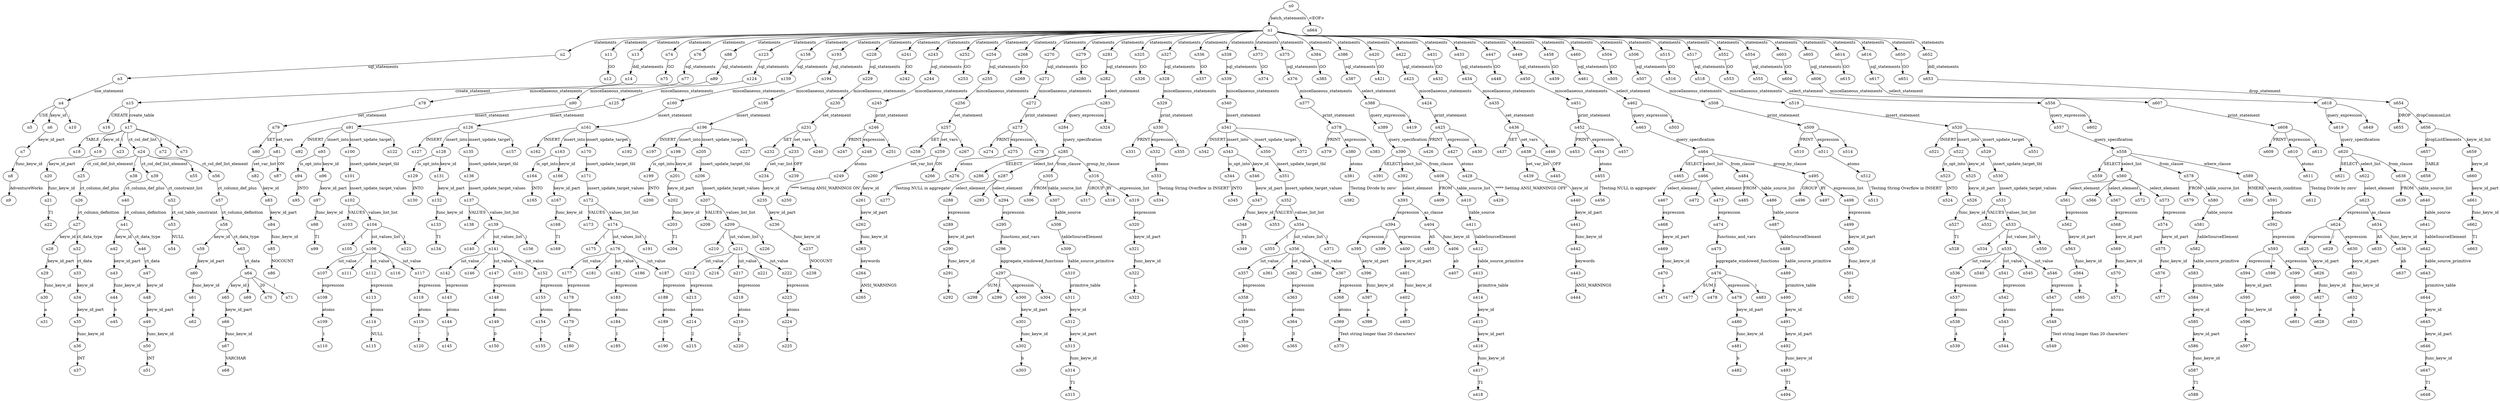 digraph ParseTree {
  n0 -> n1 [label="batch_statements"];
  n1 -> n2 [label="statements"];
  n2 -> n3 [label="sql_statements"];
  n3 -> n4 [label="use_statement"];
  n4 -> n5 [label="USE"];
  n4 -> n6 [label="keyw_id"];
  n6 -> n7 [label="keyw_id_part"];
  n7 -> n8 [label="func_keyw_id"];
  n8 -> n9 [label="AdventureWorks"];
  n4 -> n10 [label=";"];
  n1 -> n11 [label="statements"];
  n11 -> n12 [label="GO"];
  n1 -> n13 [label="statements"];
  n13 -> n14 [label="ddl_statements"];
  n14 -> n15 [label="create_statement"];
  n15 -> n16 [label="CREATE"];
  n15 -> n17 [label="create_table"];
  n17 -> n18 [label="TABLE"];
  n17 -> n19 [label="keyw_id"];
  n19 -> n20 [label="keyw_id_part"];
  n20 -> n21 [label="func_keyw_id"];
  n21 -> n22 [label="T1"];
  n17 -> n23 [label="("];
  n17 -> n24 [label="ct_col_def_list"];
  n24 -> n25 [label="ct_col_def_list_element"];
  n25 -> n26 [label="ct_column_def_plus"];
  n26 -> n27 [label="ct_column_definition"];
  n27 -> n28 [label="keyw_id"];
  n28 -> n29 [label="keyw_id_part"];
  n29 -> n30 [label="func_keyw_id"];
  n30 -> n31 [label="a"];
  n27 -> n32 [label="ct_data_type"];
  n32 -> n33 [label="ct_data"];
  n33 -> n34 [label="keyw_id"];
  n34 -> n35 [label="keyw_id_part"];
  n35 -> n36 [label="func_keyw_id"];
  n36 -> n37 [label="INT"];
  n24 -> n38 [label=","];
  n24 -> n39 [label="ct_col_def_list_element"];
  n39 -> n40 [label="ct_column_def_plus"];
  n40 -> n41 [label="ct_column_definition"];
  n41 -> n42 [label="keyw_id"];
  n42 -> n43 [label="keyw_id_part"];
  n43 -> n44 [label="func_keyw_id"];
  n44 -> n45 [label="b"];
  n41 -> n46 [label="ct_data_type"];
  n46 -> n47 [label="ct_data"];
  n47 -> n48 [label="keyw_id"];
  n48 -> n49 [label="keyw_id_part"];
  n49 -> n50 [label="func_keyw_id"];
  n50 -> n51 [label="INT"];
  n39 -> n52 [label="ct_constraint_list"];
  n52 -> n53 [label="ct_col_table_constraint"];
  n53 -> n54 [label="NULL"];
  n24 -> n55 [label=","];
  n24 -> n56 [label="ct_col_def_list_element"];
  n56 -> n57 [label="ct_column_def_plus"];
  n57 -> n58 [label="ct_column_definition"];
  n58 -> n59 [label="keyw_id"];
  n59 -> n60 [label="keyw_id_part"];
  n60 -> n61 [label="func_keyw_id"];
  n61 -> n62 [label="c"];
  n58 -> n63 [label="ct_data_type"];
  n63 -> n64 [label="ct_data"];
  n64 -> n65 [label="keyw_id"];
  n65 -> n66 [label="keyw_id_part"];
  n66 -> n67 [label="func_keyw_id"];
  n67 -> n68 [label="VARCHAR"];
  n64 -> n69 [label="("];
  n64 -> n70 [label="20"];
  n64 -> n71 [label=")"];
  n17 -> n72 [label=")"];
  n17 -> n73 [label=";"];
  n1 -> n74 [label="statements"];
  n74 -> n75 [label="GO"];
  n1 -> n76 [label="statements"];
  n76 -> n77 [label="sql_statements"];
  n77 -> n78 [label="miscellaneous_statements"];
  n78 -> n79 [label="set_statement"];
  n79 -> n80 [label="SET"];
  n79 -> n81 [label="set_vars"];
  n81 -> n82 [label="set_var_list"];
  n82 -> n83 [label="keyw_id"];
  n83 -> n84 [label="keyw_id_part"];
  n84 -> n85 [label="func_keyw_id"];
  n85 -> n86 [label="NOCOUNT"];
  n81 -> n87 [label="ON"];
  n1 -> n88 [label="statements"];
  n88 -> n89 [label="sql_statements"];
  n89 -> n90 [label="miscellaneous_statements"];
  n90 -> n91 [label="insert_statement"];
  n91 -> n92 [label="INSERT"];
  n91 -> n93 [label="insert_into"];
  n93 -> n94 [label="is_opt_into"];
  n94 -> n95 [label="INTO"];
  n93 -> n96 [label="keyw_id"];
  n96 -> n97 [label="keyw_id_part"];
  n97 -> n98 [label="func_keyw_id"];
  n98 -> n99 [label="T1"];
  n91 -> n100 [label="insert_update_target"];
  n100 -> n101 [label="insert_update_target_tbl"];
  n101 -> n102 [label="insert_update_target_values"];
  n102 -> n103 [label="VALUES"];
  n102 -> n104 [label="values_list_list"];
  n104 -> n105 [label="("];
  n104 -> n106 [label="iut_values_list"];
  n106 -> n107 [label="iut_value"];
  n107 -> n108 [label="expression"];
  n108 -> n109 [label="atoms"];
  n109 -> n110 [label="1"];
  n106 -> n111 [label=","];
  n106 -> n112 [label="iut_value"];
  n112 -> n113 [label="expression"];
  n113 -> n114 [label="atoms"];
  n114 -> n115 [label="NULL"];
  n106 -> n116 [label=","];
  n106 -> n117 [label="iut_value"];
  n117 -> n118 [label="expression"];
  n118 -> n119 [label="atoms"];
  n119 -> n120 [label="''"];
  n104 -> n121 [label=")"];
  n91 -> n122 [label=";"];
  n1 -> n123 [label="statements"];
  n123 -> n124 [label="sql_statements"];
  n124 -> n125 [label="miscellaneous_statements"];
  n125 -> n126 [label="insert_statement"];
  n126 -> n127 [label="INSERT"];
  n126 -> n128 [label="insert_into"];
  n128 -> n129 [label="is_opt_into"];
  n129 -> n130 [label="INTO"];
  n128 -> n131 [label="keyw_id"];
  n131 -> n132 [label="keyw_id_part"];
  n132 -> n133 [label="func_keyw_id"];
  n133 -> n134 [label="T1"];
  n126 -> n135 [label="insert_update_target"];
  n135 -> n136 [label="insert_update_target_tbl"];
  n136 -> n137 [label="insert_update_target_values"];
  n137 -> n138 [label="VALUES"];
  n137 -> n139 [label="values_list_list"];
  n139 -> n140 [label="("];
  n139 -> n141 [label="iut_values_list"];
  n141 -> n142 [label="iut_value"];
  n142 -> n143 [label="expression"];
  n143 -> n144 [label="atoms"];
  n144 -> n145 [label="1"];
  n141 -> n146 [label=","];
  n141 -> n147 [label="iut_value"];
  n147 -> n148 [label="expression"];
  n148 -> n149 [label="atoms"];
  n149 -> n150 [label="0"];
  n141 -> n151 [label=","];
  n141 -> n152 [label="iut_value"];
  n152 -> n153 [label="expression"];
  n153 -> n154 [label="atoms"];
  n154 -> n155 [label="''"];
  n139 -> n156 [label=")"];
  n126 -> n157 [label=";"];
  n1 -> n158 [label="statements"];
  n158 -> n159 [label="sql_statements"];
  n159 -> n160 [label="miscellaneous_statements"];
  n160 -> n161 [label="insert_statement"];
  n161 -> n162 [label="INSERT"];
  n161 -> n163 [label="insert_into"];
  n163 -> n164 [label="is_opt_into"];
  n164 -> n165 [label="INTO"];
  n163 -> n166 [label="keyw_id"];
  n166 -> n167 [label="keyw_id_part"];
  n167 -> n168 [label="func_keyw_id"];
  n168 -> n169 [label="T1"];
  n161 -> n170 [label="insert_update_target"];
  n170 -> n171 [label="insert_update_target_tbl"];
  n171 -> n172 [label="insert_update_target_values"];
  n172 -> n173 [label="VALUES"];
  n172 -> n174 [label="values_list_list"];
  n174 -> n175 [label="("];
  n174 -> n176 [label="iut_values_list"];
  n176 -> n177 [label="iut_value"];
  n177 -> n178 [label="expression"];
  n178 -> n179 [label="atoms"];
  n179 -> n180 [label="2"];
  n176 -> n181 [label=","];
  n176 -> n182 [label="iut_value"];
  n182 -> n183 [label="expression"];
  n183 -> n184 [label="atoms"];
  n184 -> n185 [label="1"];
  n176 -> n186 [label=","];
  n176 -> n187 [label="iut_value"];
  n187 -> n188 [label="expression"];
  n188 -> n189 [label="atoms"];
  n189 -> n190 [label="''"];
  n174 -> n191 [label=")"];
  n161 -> n192 [label=";"];
  n1 -> n193 [label="statements"];
  n193 -> n194 [label="sql_statements"];
  n194 -> n195 [label="miscellaneous_statements"];
  n195 -> n196 [label="insert_statement"];
  n196 -> n197 [label="INSERT"];
  n196 -> n198 [label="insert_into"];
  n198 -> n199 [label="is_opt_into"];
  n199 -> n200 [label="INTO"];
  n198 -> n201 [label="keyw_id"];
  n201 -> n202 [label="keyw_id_part"];
  n202 -> n203 [label="func_keyw_id"];
  n203 -> n204 [label="T1"];
  n196 -> n205 [label="insert_update_target"];
  n205 -> n206 [label="insert_update_target_tbl"];
  n206 -> n207 [label="insert_update_target_values"];
  n207 -> n208 [label="VALUES"];
  n207 -> n209 [label="values_list_list"];
  n209 -> n210 [label="("];
  n209 -> n211 [label="iut_values_list"];
  n211 -> n212 [label="iut_value"];
  n212 -> n213 [label="expression"];
  n213 -> n214 [label="atoms"];
  n214 -> n215 [label="2"];
  n211 -> n216 [label=","];
  n211 -> n217 [label="iut_value"];
  n217 -> n218 [label="expression"];
  n218 -> n219 [label="atoms"];
  n219 -> n220 [label="2"];
  n211 -> n221 [label=","];
  n211 -> n222 [label="iut_value"];
  n222 -> n223 [label="expression"];
  n223 -> n224 [label="atoms"];
  n224 -> n225 [label="''"];
  n209 -> n226 [label=")"];
  n196 -> n227 [label=";"];
  n1 -> n228 [label="statements"];
  n228 -> n229 [label="sql_statements"];
  n229 -> n230 [label="miscellaneous_statements"];
  n230 -> n231 [label="set_statement"];
  n231 -> n232 [label="SET"];
  n231 -> n233 [label="set_vars"];
  n233 -> n234 [label="set_var_list"];
  n234 -> n235 [label="keyw_id"];
  n235 -> n236 [label="keyw_id_part"];
  n236 -> n237 [label="func_keyw_id"];
  n237 -> n238 [label="NOCOUNT"];
  n233 -> n239 [label="OFF"];
  n231 -> n240 [label=";"];
  n1 -> n241 [label="statements"];
  n241 -> n242 [label="GO"];
  n1 -> n243 [label="statements"];
  n243 -> n244 [label="sql_statements"];
  n244 -> n245 [label="miscellaneous_statements"];
  n245 -> n246 [label="print_statement"];
  n246 -> n247 [label="PRINT"];
  n246 -> n248 [label="expression"];
  n248 -> n249 [label="atoms"];
  n249 -> n250 [label="'**** Setting ANSI_WARNINGS ON'"];
  n246 -> n251 [label=";"];
  n1 -> n252 [label="statements"];
  n252 -> n253 [label="GO"];
  n1 -> n254 [label="statements"];
  n254 -> n255 [label="sql_statements"];
  n255 -> n256 [label="miscellaneous_statements"];
  n256 -> n257 [label="set_statement"];
  n257 -> n258 [label="SET"];
  n257 -> n259 [label="set_vars"];
  n259 -> n260 [label="set_var_list"];
  n260 -> n261 [label="keyw_id"];
  n261 -> n262 [label="keyw_id_part"];
  n262 -> n263 [label="func_keyw_id"];
  n263 -> n264 [label="keywords"];
  n264 -> n265 [label="ANSI_WARNINGS"];
  n259 -> n266 [label="ON"];
  n257 -> n267 [label=";"];
  n1 -> n268 [label="statements"];
  n268 -> n269 [label="GO"];
  n1 -> n270 [label="statements"];
  n270 -> n271 [label="sql_statements"];
  n271 -> n272 [label="miscellaneous_statements"];
  n272 -> n273 [label="print_statement"];
  n273 -> n274 [label="PRINT"];
  n273 -> n275 [label="expression"];
  n275 -> n276 [label="atoms"];
  n276 -> n277 [label="'Testing NULL in aggregate'"];
  n273 -> n278 [label=";"];
  n1 -> n279 [label="statements"];
  n279 -> n280 [label="GO"];
  n1 -> n281 [label="statements"];
  n281 -> n282 [label="sql_statements"];
  n282 -> n283 [label="select_statement"];
  n283 -> n284 [label="query_expression"];
  n284 -> n285 [label="query_specification"];
  n285 -> n286 [label="SELECT"];
  n285 -> n287 [label="select_list"];
  n287 -> n288 [label="select_element"];
  n288 -> n289 [label="expression"];
  n289 -> n290 [label="keyw_id_part"];
  n290 -> n291 [label="func_keyw_id"];
  n291 -> n292 [label="a"];
  n287 -> n293 [label=","];
  n287 -> n294 [label="select_element"];
  n294 -> n295 [label="expression"];
  n295 -> n296 [label="functions_and_vars"];
  n296 -> n297 [label="aggregate_windowed_functions"];
  n297 -> n298 [label="SUM"];
  n297 -> n299 [label="("];
  n297 -> n300 [label="expression"];
  n300 -> n301 [label="keyw_id_part"];
  n301 -> n302 [label="func_keyw_id"];
  n302 -> n303 [label="b"];
  n297 -> n304 [label=")"];
  n285 -> n305 [label="from_clause"];
  n305 -> n306 [label="FROM"];
  n305 -> n307 [label="table_source_list"];
  n307 -> n308 [label="table_source"];
  n308 -> n309 [label="tableSourceElement"];
  n309 -> n310 [label="table_source_primitive"];
  n310 -> n311 [label="primitive_table"];
  n311 -> n312 [label="keyw_id"];
  n312 -> n313 [label="keyw_id_part"];
  n313 -> n314 [label="func_keyw_id"];
  n314 -> n315 [label="T1"];
  n285 -> n316 [label="group_by_clause"];
  n316 -> n317 [label="GROUP"];
  n316 -> n318 [label="BY"];
  n316 -> n319 [label="expression_list"];
  n319 -> n320 [label="expression"];
  n320 -> n321 [label="keyw_id_part"];
  n321 -> n322 [label="func_keyw_id"];
  n322 -> n323 [label="a"];
  n283 -> n324 [label=";"];
  n1 -> n325 [label="statements"];
  n325 -> n326 [label="GO"];
  n1 -> n327 [label="statements"];
  n327 -> n328 [label="sql_statements"];
  n328 -> n329 [label="miscellaneous_statements"];
  n329 -> n330 [label="print_statement"];
  n330 -> n331 [label="PRINT"];
  n330 -> n332 [label="expression"];
  n332 -> n333 [label="atoms"];
  n333 -> n334 [label="'Testing String Overflow in INSERT'"];
  n330 -> n335 [label=";"];
  n1 -> n336 [label="statements"];
  n336 -> n337 [label="GO"];
  n1 -> n338 [label="statements"];
  n338 -> n339 [label="sql_statements"];
  n339 -> n340 [label="miscellaneous_statements"];
  n340 -> n341 [label="insert_statement"];
  n341 -> n342 [label="INSERT"];
  n341 -> n343 [label="insert_into"];
  n343 -> n344 [label="is_opt_into"];
  n344 -> n345 [label="INTO"];
  n343 -> n346 [label="keyw_id"];
  n346 -> n347 [label="keyw_id_part"];
  n347 -> n348 [label="func_keyw_id"];
  n348 -> n349 [label="T1"];
  n341 -> n350 [label="insert_update_target"];
  n350 -> n351 [label="insert_update_target_tbl"];
  n351 -> n352 [label="insert_update_target_values"];
  n352 -> n353 [label="VALUES"];
  n352 -> n354 [label="values_list_list"];
  n354 -> n355 [label="("];
  n354 -> n356 [label="iut_values_list"];
  n356 -> n357 [label="iut_value"];
  n357 -> n358 [label="expression"];
  n358 -> n359 [label="atoms"];
  n359 -> n360 [label="3"];
  n356 -> n361 [label=","];
  n356 -> n362 [label="iut_value"];
  n362 -> n363 [label="expression"];
  n363 -> n364 [label="atoms"];
  n364 -> n365 [label="3"];
  n356 -> n366 [label=","];
  n356 -> n367 [label="iut_value"];
  n367 -> n368 [label="expression"];
  n368 -> n369 [label="atoms"];
  n369 -> n370 [label="'Text string longer than 20 characters'"];
  n354 -> n371 [label=")"];
  n341 -> n372 [label=";"];
  n1 -> n373 [label="statements"];
  n373 -> n374 [label="GO"];
  n1 -> n375 [label="statements"];
  n375 -> n376 [label="sql_statements"];
  n376 -> n377 [label="miscellaneous_statements"];
  n377 -> n378 [label="print_statement"];
  n378 -> n379 [label="PRINT"];
  n378 -> n380 [label="expression"];
  n380 -> n381 [label="atoms"];
  n381 -> n382 [label="'Testing Divide by zero'"];
  n378 -> n383 [label=";"];
  n1 -> n384 [label="statements"];
  n384 -> n385 [label="GO"];
  n1 -> n386 [label="statements"];
  n386 -> n387 [label="sql_statements"];
  n387 -> n388 [label="select_statement"];
  n388 -> n389 [label="query_expression"];
  n389 -> n390 [label="query_specification"];
  n390 -> n391 [label="SELECT"];
  n390 -> n392 [label="select_list"];
  n392 -> n393 [label="select_element"];
  n393 -> n394 [label="expression"];
  n394 -> n395 [label="expression"];
  n395 -> n396 [label="keyw_id_part"];
  n396 -> n397 [label="func_keyw_id"];
  n397 -> n398 [label="a"];
  n394 -> n399 [label="/"];
  n394 -> n400 [label="expression"];
  n400 -> n401 [label="keyw_id_part"];
  n401 -> n402 [label="func_keyw_id"];
  n402 -> n403 [label="b"];
  n393 -> n404 [label="as_clause"];
  n404 -> n405 [label="AS"];
  n404 -> n406 [label="func_keyw_id"];
  n406 -> n407 [label="ab"];
  n390 -> n408 [label="from_clause"];
  n408 -> n409 [label="FROM"];
  n408 -> n410 [label="table_source_list"];
  n410 -> n411 [label="table_source"];
  n411 -> n412 [label="tableSourceElement"];
  n412 -> n413 [label="table_source_primitive"];
  n413 -> n414 [label="primitive_table"];
  n414 -> n415 [label="keyw_id"];
  n415 -> n416 [label="keyw_id_part"];
  n416 -> n417 [label="func_keyw_id"];
  n417 -> n418 [label="T1"];
  n388 -> n419 [label=";"];
  n1 -> n420 [label="statements"];
  n420 -> n421 [label="GO"];
  n1 -> n422 [label="statements"];
  n422 -> n423 [label="sql_statements"];
  n423 -> n424 [label="miscellaneous_statements"];
  n424 -> n425 [label="print_statement"];
  n425 -> n426 [label="PRINT"];
  n425 -> n427 [label="expression"];
  n427 -> n428 [label="atoms"];
  n428 -> n429 [label="'**** Setting ANSI_WARNINGS OFF'"];
  n425 -> n430 [label=";"];
  n1 -> n431 [label="statements"];
  n431 -> n432 [label="GO"];
  n1 -> n433 [label="statements"];
  n433 -> n434 [label="sql_statements"];
  n434 -> n435 [label="miscellaneous_statements"];
  n435 -> n436 [label="set_statement"];
  n436 -> n437 [label="SET"];
  n436 -> n438 [label="set_vars"];
  n438 -> n439 [label="set_var_list"];
  n439 -> n440 [label="keyw_id"];
  n440 -> n441 [label="keyw_id_part"];
  n441 -> n442 [label="func_keyw_id"];
  n442 -> n443 [label="keywords"];
  n443 -> n444 [label="ANSI_WARNINGS"];
  n438 -> n445 [label="OFF"];
  n436 -> n446 [label=";"];
  n1 -> n447 [label="statements"];
  n447 -> n448 [label="GO"];
  n1 -> n449 [label="statements"];
  n449 -> n450 [label="sql_statements"];
  n450 -> n451 [label="miscellaneous_statements"];
  n451 -> n452 [label="print_statement"];
  n452 -> n453 [label="PRINT"];
  n452 -> n454 [label="expression"];
  n454 -> n455 [label="atoms"];
  n455 -> n456 [label="'Testing NULL in aggregate'"];
  n452 -> n457 [label=";"];
  n1 -> n458 [label="statements"];
  n458 -> n459 [label="GO"];
  n1 -> n460 [label="statements"];
  n460 -> n461 [label="sql_statements"];
  n461 -> n462 [label="select_statement"];
  n462 -> n463 [label="query_expression"];
  n463 -> n464 [label="query_specification"];
  n464 -> n465 [label="SELECT"];
  n464 -> n466 [label="select_list"];
  n466 -> n467 [label="select_element"];
  n467 -> n468 [label="expression"];
  n468 -> n469 [label="keyw_id_part"];
  n469 -> n470 [label="func_keyw_id"];
  n470 -> n471 [label="a"];
  n466 -> n472 [label=","];
  n466 -> n473 [label="select_element"];
  n473 -> n474 [label="expression"];
  n474 -> n475 [label="functions_and_vars"];
  n475 -> n476 [label="aggregate_windowed_functions"];
  n476 -> n477 [label="SUM"];
  n476 -> n478 [label="("];
  n476 -> n479 [label="expression"];
  n479 -> n480 [label="keyw_id_part"];
  n480 -> n481 [label="func_keyw_id"];
  n481 -> n482 [label="b"];
  n476 -> n483 [label=")"];
  n464 -> n484 [label="from_clause"];
  n484 -> n485 [label="FROM"];
  n484 -> n486 [label="table_source_list"];
  n486 -> n487 [label="table_source"];
  n487 -> n488 [label="tableSourceElement"];
  n488 -> n489 [label="table_source_primitive"];
  n489 -> n490 [label="primitive_table"];
  n490 -> n491 [label="keyw_id"];
  n491 -> n492 [label="keyw_id_part"];
  n492 -> n493 [label="func_keyw_id"];
  n493 -> n494 [label="T1"];
  n464 -> n495 [label="group_by_clause"];
  n495 -> n496 [label="GROUP"];
  n495 -> n497 [label="BY"];
  n495 -> n498 [label="expression_list"];
  n498 -> n499 [label="expression"];
  n499 -> n500 [label="keyw_id_part"];
  n500 -> n501 [label="func_keyw_id"];
  n501 -> n502 [label="a"];
  n462 -> n503 [label=";"];
  n1 -> n504 [label="statements"];
  n504 -> n505 [label="GO"];
  n1 -> n506 [label="statements"];
  n506 -> n507 [label="sql_statements"];
  n507 -> n508 [label="miscellaneous_statements"];
  n508 -> n509 [label="print_statement"];
  n509 -> n510 [label="PRINT"];
  n509 -> n511 [label="expression"];
  n511 -> n512 [label="atoms"];
  n512 -> n513 [label="'Testing String Overflow in INSERT'"];
  n509 -> n514 [label=";"];
  n1 -> n515 [label="statements"];
  n515 -> n516 [label="GO"];
  n1 -> n517 [label="statements"];
  n517 -> n518 [label="sql_statements"];
  n518 -> n519 [label="miscellaneous_statements"];
  n519 -> n520 [label="insert_statement"];
  n520 -> n521 [label="INSERT"];
  n520 -> n522 [label="insert_into"];
  n522 -> n523 [label="is_opt_into"];
  n523 -> n524 [label="INTO"];
  n522 -> n525 [label="keyw_id"];
  n525 -> n526 [label="keyw_id_part"];
  n526 -> n527 [label="func_keyw_id"];
  n527 -> n528 [label="T1"];
  n520 -> n529 [label="insert_update_target"];
  n529 -> n530 [label="insert_update_target_tbl"];
  n530 -> n531 [label="insert_update_target_values"];
  n531 -> n532 [label="VALUES"];
  n531 -> n533 [label="values_list_list"];
  n533 -> n534 [label="("];
  n533 -> n535 [label="iut_values_list"];
  n535 -> n536 [label="iut_value"];
  n536 -> n537 [label="expression"];
  n537 -> n538 [label="atoms"];
  n538 -> n539 [label="4"];
  n535 -> n540 [label=","];
  n535 -> n541 [label="iut_value"];
  n541 -> n542 [label="expression"];
  n542 -> n543 [label="atoms"];
  n543 -> n544 [label="4"];
  n535 -> n545 [label=","];
  n535 -> n546 [label="iut_value"];
  n546 -> n547 [label="expression"];
  n547 -> n548 [label="atoms"];
  n548 -> n549 [label="'Text string longer than 20 characters'"];
  n533 -> n550 [label=")"];
  n520 -> n551 [label=";"];
  n1 -> n552 [label="statements"];
  n552 -> n553 [label="GO"];
  n1 -> n554 [label="statements"];
  n554 -> n555 [label="sql_statements"];
  n555 -> n556 [label="select_statement"];
  n556 -> n557 [label="query_expression"];
  n557 -> n558 [label="query_specification"];
  n558 -> n559 [label="SELECT"];
  n558 -> n560 [label="select_list"];
  n560 -> n561 [label="select_element"];
  n561 -> n562 [label="expression"];
  n562 -> n563 [label="keyw_id_part"];
  n563 -> n564 [label="func_keyw_id"];
  n564 -> n565 [label="a"];
  n560 -> n566 [label=","];
  n560 -> n567 [label="select_element"];
  n567 -> n568 [label="expression"];
  n568 -> n569 [label="keyw_id_part"];
  n569 -> n570 [label="func_keyw_id"];
  n570 -> n571 [label="b"];
  n560 -> n572 [label=","];
  n560 -> n573 [label="select_element"];
  n573 -> n574 [label="expression"];
  n574 -> n575 [label="keyw_id_part"];
  n575 -> n576 [label="func_keyw_id"];
  n576 -> n577 [label="c"];
  n558 -> n578 [label="from_clause"];
  n578 -> n579 [label="FROM"];
  n578 -> n580 [label="table_source_list"];
  n580 -> n581 [label="table_source"];
  n581 -> n582 [label="tableSourceElement"];
  n582 -> n583 [label="table_source_primitive"];
  n583 -> n584 [label="primitive_table"];
  n584 -> n585 [label="keyw_id"];
  n585 -> n586 [label="keyw_id_part"];
  n586 -> n587 [label="func_keyw_id"];
  n587 -> n588 [label="T1"];
  n558 -> n589 [label="where_clause"];
  n589 -> n590 [label="WHERE"];
  n589 -> n591 [label="search_condition"];
  n591 -> n592 [label="predicate"];
  n592 -> n593 [label="expression"];
  n593 -> n594 [label="expression"];
  n594 -> n595 [label="keyw_id_part"];
  n595 -> n596 [label="func_keyw_id"];
  n596 -> n597 [label="a"];
  n593 -> n598 [label="="];
  n593 -> n599 [label="expression"];
  n599 -> n600 [label="atoms"];
  n600 -> n601 [label="4"];
  n556 -> n602 [label=";"];
  n1 -> n603 [label="statements"];
  n603 -> n604 [label="GO"];
  n1 -> n605 [label="statements"];
  n605 -> n606 [label="sql_statements"];
  n606 -> n607 [label="miscellaneous_statements"];
  n607 -> n608 [label="print_statement"];
  n608 -> n609 [label="PRINT"];
  n608 -> n610 [label="expression"];
  n610 -> n611 [label="atoms"];
  n611 -> n612 [label="'Testing Divide by zero'"];
  n608 -> n613 [label=";"];
  n1 -> n614 [label="statements"];
  n614 -> n615 [label="GO"];
  n1 -> n616 [label="statements"];
  n616 -> n617 [label="sql_statements"];
  n617 -> n618 [label="select_statement"];
  n618 -> n619 [label="query_expression"];
  n619 -> n620 [label="query_specification"];
  n620 -> n621 [label="SELECT"];
  n620 -> n622 [label="select_list"];
  n622 -> n623 [label="select_element"];
  n623 -> n624 [label="expression"];
  n624 -> n625 [label="expression"];
  n625 -> n626 [label="keyw_id_part"];
  n626 -> n627 [label="func_keyw_id"];
  n627 -> n628 [label="a"];
  n624 -> n629 [label="/"];
  n624 -> n630 [label="expression"];
  n630 -> n631 [label="keyw_id_part"];
  n631 -> n632 [label="func_keyw_id"];
  n632 -> n633 [label="b"];
  n623 -> n634 [label="as_clause"];
  n634 -> n635 [label="AS"];
  n634 -> n636 [label="func_keyw_id"];
  n636 -> n637 [label="ab"];
  n620 -> n638 [label="from_clause"];
  n638 -> n639 [label="FROM"];
  n638 -> n640 [label="table_source_list"];
  n640 -> n641 [label="table_source"];
  n641 -> n642 [label="tableSourceElement"];
  n642 -> n643 [label="table_source_primitive"];
  n643 -> n644 [label="primitive_table"];
  n644 -> n645 [label="keyw_id"];
  n645 -> n646 [label="keyw_id_part"];
  n646 -> n647 [label="func_keyw_id"];
  n647 -> n648 [label="T1"];
  n618 -> n649 [label=";"];
  n1 -> n650 [label="statements"];
  n650 -> n651 [label="GO"];
  n1 -> n652 [label="statements"];
  n652 -> n653 [label="ddl_statements"];
  n653 -> n654 [label="drop_statement"];
  n654 -> n655 [label="DROP"];
  n654 -> n656 [label="dropCommonList"];
  n656 -> n657 [label="dropListElements"];
  n657 -> n658 [label="TABLE"];
  n656 -> n659 [label="keyw_id_list"];
  n659 -> n660 [label="keyw_id"];
  n660 -> n661 [label="keyw_id_part"];
  n661 -> n662 [label="func_keyw_id"];
  n662 -> n663 [label="T1"];
  n0 -> n664 [label="<EOF>"];
}
